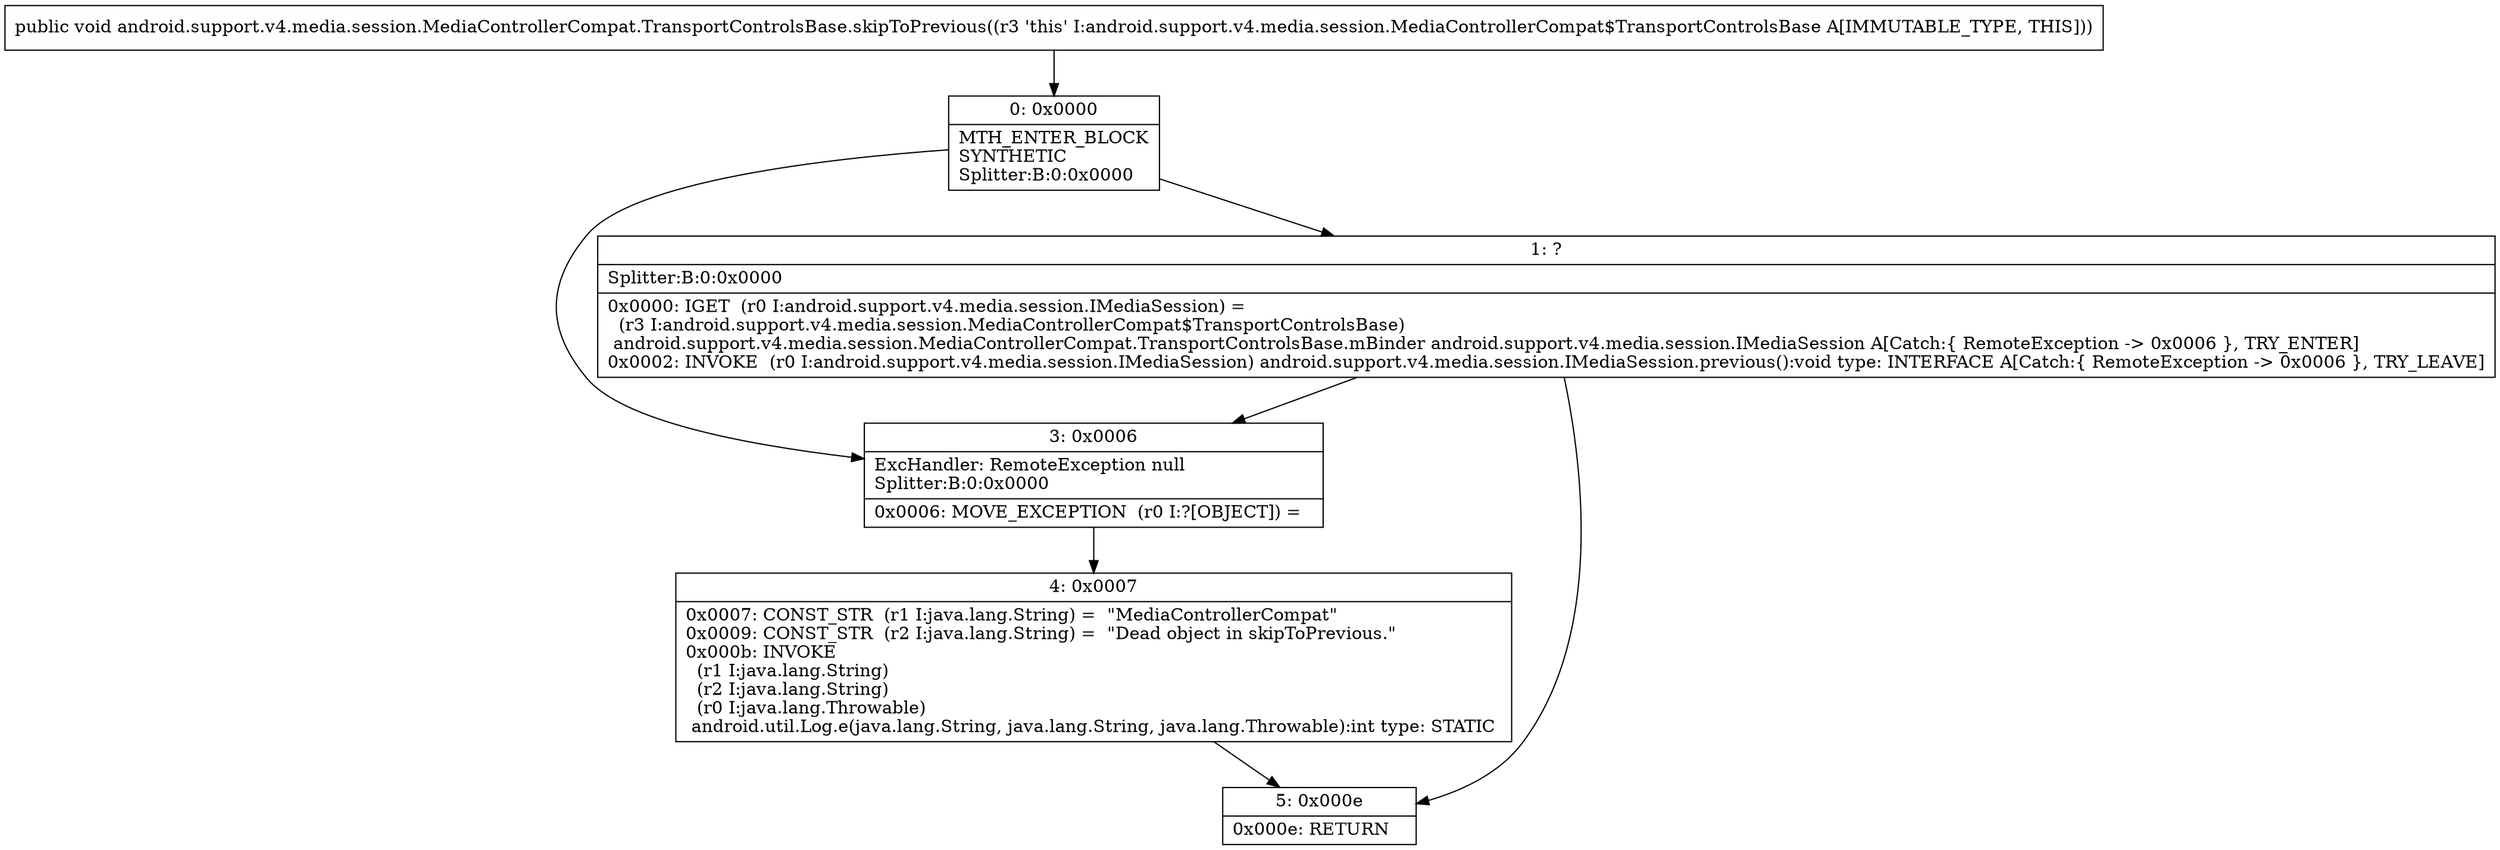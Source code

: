digraph "CFG forandroid.support.v4.media.session.MediaControllerCompat.TransportControlsBase.skipToPrevious()V" {
Node_0 [shape=record,label="{0\:\ 0x0000|MTH_ENTER_BLOCK\lSYNTHETIC\lSplitter:B:0:0x0000\l}"];
Node_1 [shape=record,label="{1\:\ ?|Splitter:B:0:0x0000\l|0x0000: IGET  (r0 I:android.support.v4.media.session.IMediaSession) = \l  (r3 I:android.support.v4.media.session.MediaControllerCompat$TransportControlsBase)\l android.support.v4.media.session.MediaControllerCompat.TransportControlsBase.mBinder android.support.v4.media.session.IMediaSession A[Catch:\{ RemoteException \-\> 0x0006 \}, TRY_ENTER]\l0x0002: INVOKE  (r0 I:android.support.v4.media.session.IMediaSession) android.support.v4.media.session.IMediaSession.previous():void type: INTERFACE A[Catch:\{ RemoteException \-\> 0x0006 \}, TRY_LEAVE]\l}"];
Node_3 [shape=record,label="{3\:\ 0x0006|ExcHandler: RemoteException null\lSplitter:B:0:0x0000\l|0x0006: MOVE_EXCEPTION  (r0 I:?[OBJECT]) =  \l}"];
Node_4 [shape=record,label="{4\:\ 0x0007|0x0007: CONST_STR  (r1 I:java.lang.String) =  \"MediaControllerCompat\" \l0x0009: CONST_STR  (r2 I:java.lang.String) =  \"Dead object in skipToPrevious.\" \l0x000b: INVOKE  \l  (r1 I:java.lang.String)\l  (r2 I:java.lang.String)\l  (r0 I:java.lang.Throwable)\l android.util.Log.e(java.lang.String, java.lang.String, java.lang.Throwable):int type: STATIC \l}"];
Node_5 [shape=record,label="{5\:\ 0x000e|0x000e: RETURN   \l}"];
MethodNode[shape=record,label="{public void android.support.v4.media.session.MediaControllerCompat.TransportControlsBase.skipToPrevious((r3 'this' I:android.support.v4.media.session.MediaControllerCompat$TransportControlsBase A[IMMUTABLE_TYPE, THIS])) }"];
MethodNode -> Node_0;
Node_0 -> Node_1;
Node_0 -> Node_3;
Node_1 -> Node_3;
Node_1 -> Node_5;
Node_3 -> Node_4;
Node_4 -> Node_5;
}

